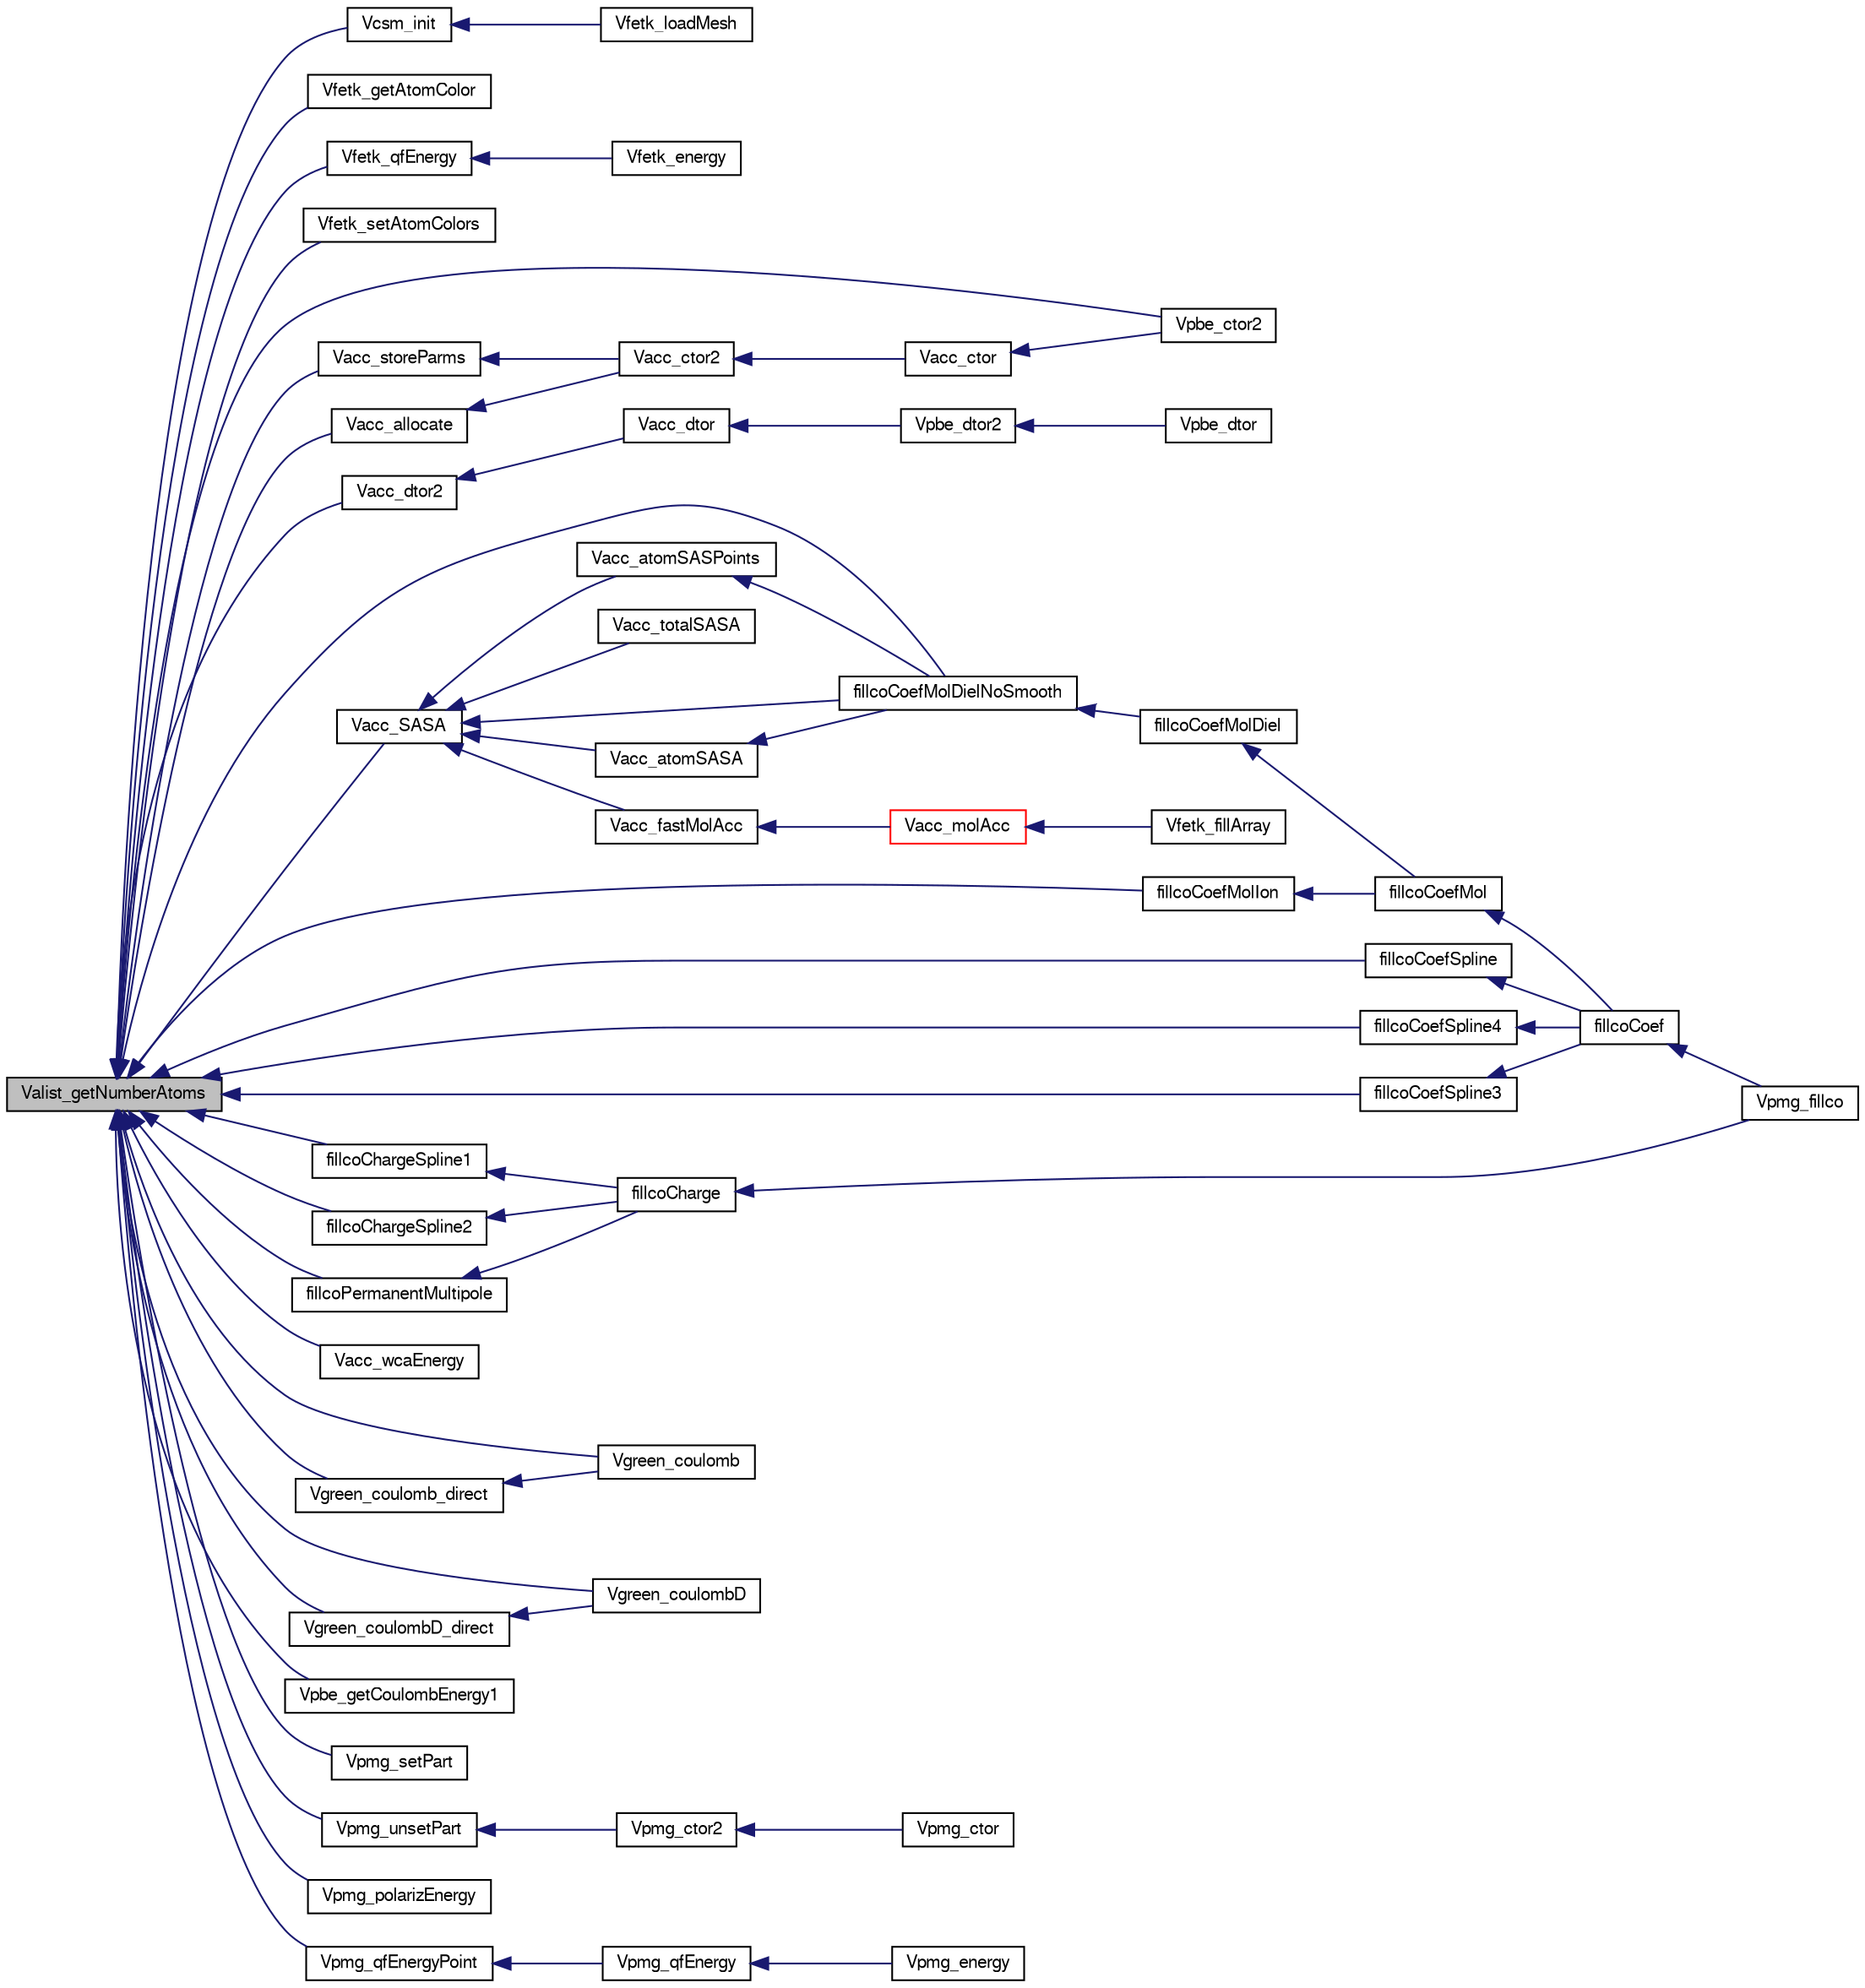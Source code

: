 digraph "Valist_getNumberAtoms"
{
  edge [fontname="FreeSans",fontsize="10",labelfontname="FreeSans",labelfontsize="10"];
  node [fontname="FreeSans",fontsize="10",shape=record];
  rankdir="LR";
  Node1 [label="Valist_getNumberAtoms",height=0.2,width=0.4,color="black", fillcolor="grey75", style="filled" fontcolor="black"];
  Node1 -> Node2 [dir="back",color="midnightblue",fontsize="10",style="solid",fontname="FreeSans"];
  Node2 [label="Vcsm_init",height=0.2,width=0.4,color="black", fillcolor="white", style="filled",URL="$group___vcsm.html#ga30738e6aee65c9270cb08d8f0d3ddd79",tooltip="Initialize charge-simplex map with mesh and atom data."];
  Node2 -> Node3 [dir="back",color="midnightblue",fontsize="10",style="solid",fontname="FreeSans"];
  Node3 [label="Vfetk_loadMesh",height=0.2,width=0.4,color="black", fillcolor="white", style="filled",URL="$group___vfetk.html#ga1409d52090edbb64ede8f32af9d7bf34",tooltip="Loads a mesh into the Vfetk (and associated) object(s)."];
  Node1 -> Node4 [dir="back",color="midnightblue",fontsize="10",style="solid",fontname="FreeSans"];
  Node4 [label="Vfetk_getAtomColor",height=0.2,width=0.4,color="black", fillcolor="white", style="filled",URL="$group___vfetk.html#ga323592347468a67f7d6191542c164d76",tooltip="Get the partition information for a particular atom."];
  Node1 -> Node5 [dir="back",color="midnightblue",fontsize="10",style="solid",fontname="FreeSans"];
  Node5 [label="Vfetk_qfEnergy",height=0.2,width=0.4,color="black", fillcolor="white", style="filled",URL="$group___vfetk.html#gaafb597ee322d08a7965286e01d0b8092",tooltip="Get the &quot;fixed charge&quot; contribution to the electrostatic energy."];
  Node5 -> Node6 [dir="back",color="midnightblue",fontsize="10",style="solid",fontname="FreeSans"];
  Node6 [label="Vfetk_energy",height=0.2,width=0.4,color="black", fillcolor="white", style="filled",URL="$group___vfetk.html#ga3f3d1cae1750599794eb65d4db989cdd",tooltip="Return the total electrostatic energy."];
  Node1 -> Node7 [dir="back",color="midnightblue",fontsize="10",style="solid",fontname="FreeSans"];
  Node7 [label="Vfetk_setAtomColors",height=0.2,width=0.4,color="black", fillcolor="white", style="filled",URL="$group___vfetk.html#gad54708c21326749cf86129d21bdeaf58",tooltip="Transfer color (partition ID) information frmo a partitioned mesh to the atoms."];
  Node1 -> Node8 [dir="back",color="midnightblue",fontsize="10",style="solid",fontname="FreeSans"];
  Node8 [label="Vacc_storeParms",height=0.2,width=0.4,color="black", fillcolor="white", style="filled",URL="$vacc_8c.html#a43a99ef46d09254c73e3edf1ed1a3e3d"];
  Node8 -> Node9 [dir="back",color="midnightblue",fontsize="10",style="solid",fontname="FreeSans"];
  Node9 [label="Vacc_ctor2",height=0.2,width=0.4,color="black", fillcolor="white", style="filled",URL="$group___vacc.html#ga04c21186f33179193e153b82d9c1daf8",tooltip="FORTRAN stub to construct the accessibility object."];
  Node9 -> Node10 [dir="back",color="midnightblue",fontsize="10",style="solid",fontname="FreeSans"];
  Node10 [label="Vacc_ctor",height=0.2,width=0.4,color="black", fillcolor="white", style="filled",URL="$group___vacc.html#ga6d35703fb022ab73c33627667262f16f",tooltip="Construct the accessibility object."];
  Node10 -> Node11 [dir="back",color="midnightblue",fontsize="10",style="solid",fontname="FreeSans"];
  Node11 [label="Vpbe_ctor2",height=0.2,width=0.4,color="black", fillcolor="white", style="filled",URL="$group___vpbe.html#gacaf51947bfe10a206974dc3fd4c29e46",tooltip="FORTRAN stub to construct Vpbe objct."];
  Node1 -> Node12 [dir="back",color="midnightblue",fontsize="10",style="solid",fontname="FreeSans"];
  Node12 [label="Vacc_allocate",height=0.2,width=0.4,color="black", fillcolor="white", style="filled",URL="$vacc_8c.html#a5a4ad4553abd7aa28ddc19d8f6b05403"];
  Node12 -> Node9 [dir="back",color="midnightblue",fontsize="10",style="solid",fontname="FreeSans"];
  Node1 -> Node13 [dir="back",color="midnightblue",fontsize="10",style="solid",fontname="FreeSans"];
  Node13 [label="Vacc_dtor2",height=0.2,width=0.4,color="black", fillcolor="white", style="filled",URL="$group___vacc.html#gafbaff1e0f31889f5a62f084dea36b7f5",tooltip="FORTRAN stub to destroy object."];
  Node13 -> Node14 [dir="back",color="midnightblue",fontsize="10",style="solid",fontname="FreeSans"];
  Node14 [label="Vacc_dtor",height=0.2,width=0.4,color="black", fillcolor="white", style="filled",URL="$group___vacc.html#ga697b07a8288640f4514599476d5a7bcd",tooltip="Destroy object."];
  Node14 -> Node15 [dir="back",color="midnightblue",fontsize="10",style="solid",fontname="FreeSans"];
  Node15 [label="Vpbe_dtor2",height=0.2,width=0.4,color="black", fillcolor="white", style="filled",URL="$group___vpbe.html#ga27dfbf2db7d106d930703ce518ffa823",tooltip="FORTRAN stub object destructor."];
  Node15 -> Node16 [dir="back",color="midnightblue",fontsize="10",style="solid",fontname="FreeSans"];
  Node16 [label="Vpbe_dtor",height=0.2,width=0.4,color="black", fillcolor="white", style="filled",URL="$group___vpbe.html#ga5181e1ad561ce39b8c86dfe280fe40d6",tooltip="Object destructor."];
  Node1 -> Node17 [dir="back",color="midnightblue",fontsize="10",style="solid",fontname="FreeSans"];
  Node17 [label="Vacc_SASA",height=0.2,width=0.4,color="black", fillcolor="white", style="filled",URL="$group___vacc.html#gad2041f50041470d01e00a17f18b5b6c2",tooltip="Build the solvent accessible surface (SAS) and calculate the solvent accessible surface area..."];
  Node17 -> Node18 [dir="back",color="midnightblue",fontsize="10",style="solid",fontname="FreeSans"];
  Node18 [label="Vacc_fastMolAcc",height=0.2,width=0.4,color="black", fillcolor="white", style="filled",URL="$group___vacc.html#gace3cf23d10bbc818a28b212ef5c94f84",tooltip="Report molecular accessibility quickly."];
  Node18 -> Node19 [dir="back",color="midnightblue",fontsize="10",style="solid",fontname="FreeSans"];
  Node19 [label="Vacc_molAcc",height=0.2,width=0.4,color="red", fillcolor="white", style="filled",URL="$group___vacc.html#ga31a47b0e2a3e828ab38802dbebb07415",tooltip="Report molecular accessibility."];
  Node19 -> Node20 [dir="back",color="midnightblue",fontsize="10",style="solid",fontname="FreeSans"];
  Node20 [label="Vfetk_fillArray",height=0.2,width=0.4,color="black", fillcolor="white", style="filled",URL="$group___vfetk.html#gab568aa48a9072ad4fe3007a181affda1",tooltip="Fill an array with the specified data."];
  Node17 -> Node21 [dir="back",color="midnightblue",fontsize="10",style="solid",fontname="FreeSans"];
  Node21 [label="Vacc_totalSASA",height=0.2,width=0.4,color="black", fillcolor="white", style="filled",URL="$group___vacc.html#ga6e6925112665279c1b237f792c595e82",tooltip="Return the total solvent accessible surface area (SASA)"];
  Node17 -> Node22 [dir="back",color="midnightblue",fontsize="10",style="solid",fontname="FreeSans"];
  Node22 [label="Vacc_atomSASA",height=0.2,width=0.4,color="black", fillcolor="white", style="filled",URL="$group___vacc.html#ga9913f912bca5c71ba11ef9aefe7c390c",tooltip="Return the atomic solvent accessible surface area (SASA)"];
  Node22 -> Node23 [dir="back",color="midnightblue",fontsize="10",style="solid",fontname="FreeSans"];
  Node23 [label="fillcoCoefMolDielNoSmooth",height=0.2,width=0.4,color="black", fillcolor="white", style="filled",URL="$vpmg_8c.html#adf9fff114eed3d5d94f3adbbf9527483",tooltip="Fill differential operator coefficient arrays from a molecular surface calculation without smoothing..."];
  Node23 -> Node24 [dir="back",color="midnightblue",fontsize="10",style="solid",fontname="FreeSans"];
  Node24 [label="fillcoCoefMolDiel",height=0.2,width=0.4,color="black", fillcolor="white", style="filled",URL="$vpmg_8c.html#a34484f0f2f254b954abf20c5a98ab9d4",tooltip="Fill differential operator coefficient arrays from a molecular surface calculation."];
  Node24 -> Node25 [dir="back",color="midnightblue",fontsize="10",style="solid",fontname="FreeSans"];
  Node25 [label="fillcoCoefMol",height=0.2,width=0.4,color="black", fillcolor="white", style="filled",URL="$vpmg_8c.html#a62617829770eaed11c159947453e457c",tooltip="Fill operator coefficient arrays from a molecular surface calculation."];
  Node25 -> Node26 [dir="back",color="midnightblue",fontsize="10",style="solid",fontname="FreeSans"];
  Node26 [label="fillcoCoef",height=0.2,width=0.4,color="black", fillcolor="white", style="filled",URL="$vpmg_8c.html#a169088d2631112390e9699d0ff25ab0a",tooltip="Top-level driver to fill all operator coefficient arrays."];
  Node26 -> Node27 [dir="back",color="midnightblue",fontsize="10",style="solid",fontname="FreeSans"];
  Node27 [label="Vpmg_fillco",height=0.2,width=0.4,color="black", fillcolor="white", style="filled",URL="$group___vpmg.html#gaf117af16d5e9c5bd4e557a69ec1eb73a",tooltip="Fill the coefficient arrays prior to solving the equation."];
  Node17 -> Node28 [dir="back",color="midnightblue",fontsize="10",style="solid",fontname="FreeSans"];
  Node28 [label="Vacc_atomSASPoints",height=0.2,width=0.4,color="black", fillcolor="white", style="filled",URL="$group___vacc.html#gaa1b76ea181d5f3a3ddb2b890e470cb3f",tooltip="Get the set of points for this atom&#39;s solvent-accessible surface."];
  Node28 -> Node23 [dir="back",color="midnightblue",fontsize="10",style="solid",fontname="FreeSans"];
  Node17 -> Node23 [dir="back",color="midnightblue",fontsize="10",style="solid",fontname="FreeSans"];
  Node1 -> Node29 [dir="back",color="midnightblue",fontsize="10",style="solid",fontname="FreeSans"];
  Node29 [label="Vacc_wcaEnergy",height=0.2,width=0.4,color="black", fillcolor="white", style="filled",URL="$group___vacc.html#ga000a7ed4480d23fa560e45191e21c2f9",tooltip="Return the WCA integral energy."];
  Node1 -> Node30 [dir="back",color="midnightblue",fontsize="10",style="solid",fontname="FreeSans"];
  Node30 [label="Vgreen_coulomb_direct",height=0.2,width=0.4,color="black", fillcolor="white", style="filled",URL="$group___vgreen.html#gae9b19f109929e9d69b83afda5fbac7e1",tooltip="Get the Coulomb&#39;s Law Green&#39;s function (solution to Laplace&#39;s equation) integrated over the atomic po..."];
  Node30 -> Node31 [dir="back",color="midnightblue",fontsize="10",style="solid",fontname="FreeSans"];
  Node31 [label="Vgreen_coulomb",height=0.2,width=0.4,color="black", fillcolor="white", style="filled",URL="$group___vgreen.html#gacb83362eb9a141e28358bd471b2e8953",tooltip="Get the Coulomb&#39;s Law Green&#39;s function (solution to Laplace&#39;s equation) integrated over the atomic po..."];
  Node1 -> Node31 [dir="back",color="midnightblue",fontsize="10",style="solid",fontname="FreeSans"];
  Node1 -> Node32 [dir="back",color="midnightblue",fontsize="10",style="solid",fontname="FreeSans"];
  Node32 [label="Vgreen_coulombD_direct",height=0.2,width=0.4,color="black", fillcolor="white", style="filled",URL="$group___vgreen.html#ga15af533aacac2d8fd7e8bdd570f36301",tooltip="Get gradient of the Coulomb&#39;s Law Green&#39;s function (solution to Laplace&#39;s equation) integrated over t..."];
  Node32 -> Node33 [dir="back",color="midnightblue",fontsize="10",style="solid",fontname="FreeSans"];
  Node33 [label="Vgreen_coulombD",height=0.2,width=0.4,color="black", fillcolor="white", style="filled",URL="$group___vgreen.html#ga96e22945da8559969084522262fde4c9",tooltip="Get gradient of the Coulomb&#39;s Law Green&#39;s function (solution to Laplace&#39;s equation) integrated over t..."];
  Node1 -> Node33 [dir="back",color="midnightblue",fontsize="10",style="solid",fontname="FreeSans"];
  Node1 -> Node11 [dir="back",color="midnightblue",fontsize="10",style="solid",fontname="FreeSans"];
  Node1 -> Node34 [dir="back",color="midnightblue",fontsize="10",style="solid",fontname="FreeSans"];
  Node34 [label="Vpbe_getCoulombEnergy1",height=0.2,width=0.4,color="black", fillcolor="white", style="filled",URL="$group___vpbe.html#ga3d86b8a64ce5cc106239cdc542f6632e",tooltip="Calculate coulombic energy of set of charges."];
  Node1 -> Node35 [dir="back",color="midnightblue",fontsize="10",style="solid",fontname="FreeSans"];
  Node35 [label="Vpmg_setPart",height=0.2,width=0.4,color="black", fillcolor="white", style="filled",URL="$group___vpmg.html#gafe4fbd069927d516936116a417a256c1",tooltip="Set partition information which restricts the calculation of observables to a (rectangular) subset of..."];
  Node1 -> Node36 [dir="back",color="midnightblue",fontsize="10",style="solid",fontname="FreeSans"];
  Node36 [label="Vpmg_unsetPart",height=0.2,width=0.4,color="black", fillcolor="white", style="filled",URL="$group___vpmg.html#gafc90a96505e0bddd5cc15b69f3c7613c",tooltip="Remove partition restrictions."];
  Node36 -> Node37 [dir="back",color="midnightblue",fontsize="10",style="solid",fontname="FreeSans"];
  Node37 [label="Vpmg_ctor2",height=0.2,width=0.4,color="black", fillcolor="white", style="filled",URL="$group___vpmg.html#ga44b9a21b48776d5d308a2de3c658f6a7",tooltip="FORTRAN stub constructor for the Vpmg class (uses previously-allocated memory)"];
  Node37 -> Node38 [dir="back",color="midnightblue",fontsize="10",style="solid",fontname="FreeSans"];
  Node38 [label="Vpmg_ctor",height=0.2,width=0.4,color="black", fillcolor="white", style="filled",URL="$group___vpmg.html#ga7e280e4beb3cd7dc7ddcf7dda904f481",tooltip="Constructor for the Vpmg class (allocates new memory)"];
  Node1 -> Node39 [dir="back",color="midnightblue",fontsize="10",style="solid",fontname="FreeSans"];
  Node39 [label="Vpmg_polarizEnergy",height=0.2,width=0.4,color="black", fillcolor="white", style="filled",URL="$vpmg_8c.html#ae22a67401cf36cc85b0bd58938587913",tooltip="Determines energy from polarizeable charge and interaction with fixed charges according to Rocchia et..."];
  Node1 -> Node40 [dir="back",color="midnightblue",fontsize="10",style="solid",fontname="FreeSans"];
  Node40 [label="Vpmg_qfEnergyPoint",height=0.2,width=0.4,color="black", fillcolor="white", style="filled",URL="$vpmg_8c.html#a0876512b1ee9f93ee0378334b886938c",tooltip="Calculates charge-potential energy using summation over delta function positions (i.e. something like an Linf norm)"];
  Node40 -> Node41 [dir="back",color="midnightblue",fontsize="10",style="solid",fontname="FreeSans"];
  Node41 [label="Vpmg_qfEnergy",height=0.2,width=0.4,color="black", fillcolor="white", style="filled",URL="$group___vpmg.html#gad1a07a9d24211983ddcbcbf67267fbfb",tooltip="Get the &quot;fixed charge&quot; contribution to the electrostatic energy."];
  Node41 -> Node42 [dir="back",color="midnightblue",fontsize="10",style="solid",fontname="FreeSans"];
  Node42 [label="Vpmg_energy",height=0.2,width=0.4,color="black", fillcolor="white", style="filled",URL="$group___vpmg.html#gad8cdc819e2c366c7b2da0afd20d9735b",tooltip="Get the total electrostatic energy."];
  Node1 -> Node43 [dir="back",color="midnightblue",fontsize="10",style="solid",fontname="FreeSans"];
  Node43 [label="fillcoCoefMolIon",height=0.2,width=0.4,color="black", fillcolor="white", style="filled",URL="$vpmg_8c.html#a9217fdfc8737424d5e5ccc1193f9c3b0",tooltip="Fill ion (nonlinear) operator coefficient array from a molecular surface calculation."];
  Node43 -> Node25 [dir="back",color="midnightblue",fontsize="10",style="solid",fontname="FreeSans"];
  Node1 -> Node23 [dir="back",color="midnightblue",fontsize="10",style="solid",fontname="FreeSans"];
  Node1 -> Node44 [dir="back",color="midnightblue",fontsize="10",style="solid",fontname="FreeSans"];
  Node44 [label="fillcoCoefSpline",height=0.2,width=0.4,color="black", fillcolor="white", style="filled",URL="$vpmg_8c.html#a61365ff4cedaf084ea6d960d432a3d03",tooltip="Fill operator coefficient arrays from a spline-based surface calculation."];
  Node44 -> Node26 [dir="back",color="midnightblue",fontsize="10",style="solid",fontname="FreeSans"];
  Node1 -> Node45 [dir="back",color="midnightblue",fontsize="10",style="solid",fontname="FreeSans"];
  Node45 [label="fillcoChargeSpline1",height=0.2,width=0.4,color="black", fillcolor="white", style="filled",URL="$vpmg_8c.html#a7e7a2991c9f8b5e9a4a06843aecd38ae",tooltip="Fill source term charge array from linear interpolation."];
  Node45 -> Node46 [dir="back",color="midnightblue",fontsize="10",style="solid",fontname="FreeSans"];
  Node46 [label="fillcoCharge",height=0.2,width=0.4,color="black", fillcolor="white", style="filled",URL="$vpmg_8c.html#ada65af06c9af5bf4ee593cb051bd0b0d",tooltip="Top-level driver to fill source term charge array."];
  Node46 -> Node27 [dir="back",color="midnightblue",fontsize="10",style="solid",fontname="FreeSans"];
  Node1 -> Node47 [dir="back",color="midnightblue",fontsize="10",style="solid",fontname="FreeSans"];
  Node47 [label="fillcoChargeSpline2",height=0.2,width=0.4,color="black", fillcolor="white", style="filled",URL="$vpmg_8c.html#a6074122271a6957f5d463aa95c90f61c",tooltip="Fill source term charge array from cubic spline interpolation."];
  Node47 -> Node46 [dir="back",color="midnightblue",fontsize="10",style="solid",fontname="FreeSans"];
  Node1 -> Node48 [dir="back",color="midnightblue",fontsize="10",style="solid",fontname="FreeSans"];
  Node48 [label="fillcoPermanentMultipole",height=0.2,width=0.4,color="black", fillcolor="white", style="filled",URL="$vpmg_8c.html#a45c2c05ddfc0c4e4aea3be668137d2e0",tooltip="Fill source term charge array for the use of permanent multipoles."];
  Node48 -> Node46 [dir="back",color="midnightblue",fontsize="10",style="solid",fontname="FreeSans"];
  Node1 -> Node49 [dir="back",color="midnightblue",fontsize="10",style="solid",fontname="FreeSans"];
  Node49 [label="fillcoCoefSpline4",height=0.2,width=0.4,color="black", fillcolor="white", style="filled",URL="$vpmg_8c.html#abe8b2056b56093552215f2e97c8f5c1b",tooltip="Fill operator coefficient arrays from a 7th order polynomial based surface calculation."];
  Node49 -> Node26 [dir="back",color="midnightblue",fontsize="10",style="solid",fontname="FreeSans"];
  Node1 -> Node50 [dir="back",color="midnightblue",fontsize="10",style="solid",fontname="FreeSans"];
  Node50 [label="fillcoCoefSpline3",height=0.2,width=0.4,color="black", fillcolor="white", style="filled",URL="$vpmg_8c.html#ab7b5543b591c9433e7190a2fe45b4ca2",tooltip="Fill operator coefficient arrays from a 5th order polynomial based surface calculation."];
  Node50 -> Node26 [dir="back",color="midnightblue",fontsize="10",style="solid",fontname="FreeSans"];
}
